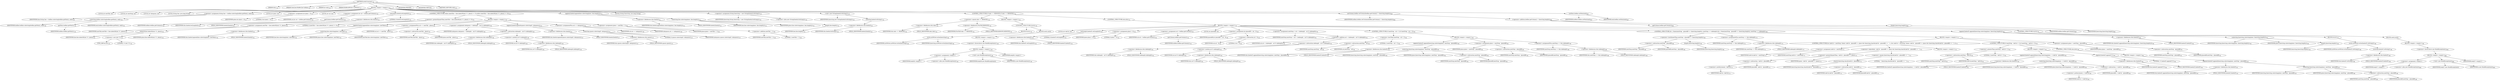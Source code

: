 digraph "notInConstant" {  
"1729" [label = <(METHOD,notInConstant)<SUB>716</SUB>> ]
"1730" [label = <(PARAM,this)<SUB>716</SUB>> ]
"1731" [label = <(PARAM,OneLiner.BufferLine bufline)<SUB>716</SUB>> ]
"1732" [label = <(PARAM,int end)<SUB>716</SUB>> ]
"1733" [label = <(PARAM,BufferedWriter outWriter)<SUB>717</SUB>> ]
"1734" [label = <(BLOCK,&lt;empty&gt;,&lt;empty&gt;)<SUB>718</SUB>> ]
"1735" [label = <(LOCAL,int nextTab: int)> ]
"1736" [label = <(LOCAL,int nextStop: int)> ]
"1737" [label = <(LOCAL,int tabspaces: int)> ]
"1738" [label = <(LOCAL,String line: java.lang.String)> ]
"1739" [label = <(&lt;operator&gt;.assignment,String line = bufline.substring(bufline.getNext(), end))<SUB>726</SUB>> ]
"1740" [label = <(IDENTIFIER,line,String line = bufline.substring(bufline.getNext(), end))<SUB>726</SUB>> ]
"1741" [label = <(substring,bufline.substring(bufline.getNext(), end))<SUB>726</SUB>> ]
"1742" [label = <(IDENTIFIER,bufline,bufline.substring(bufline.getNext(), end))<SUB>726</SUB>> ]
"1743" [label = <(getNext,bufline.getNext())<SUB>726</SUB>> ]
"1744" [label = <(IDENTIFIER,bufline,bufline.getNext())<SUB>726</SUB>> ]
"1745" [label = <(IDENTIFIER,end,bufline.substring(bufline.getNext(), end))<SUB>726</SUB>> ]
"1746" [label = <(LOCAL,int place: int)> ]
"1747" [label = <(&lt;operator&gt;.assignment,int place = 0)<SUB>727</SUB>> ]
"1748" [label = <(IDENTIFIER,place,int place = 0)<SUB>727</SUB>> ]
"1749" [label = <(LITERAL,0,int place = 0)<SUB>727</SUB>> ]
"1750" [label = <(LOCAL,int col: int)> ]
"1751" [label = <(&lt;operator&gt;.assignment,int col = bufline.getColumn())<SUB>728</SUB>> ]
"1752" [label = <(IDENTIFIER,col,int col = bufline.getColumn())<SUB>728</SUB>> ]
"1753" [label = <(getColumn,bufline.getColumn())<SUB>728</SUB>> ]
"1754" [label = <(IDENTIFIER,bufline,bufline.getColumn())<SUB>728</SUB>> ]
"1755" [label = <(setLength,linebuf.setLength(0))<SUB>732</SUB>> ]
"1756" [label = <(&lt;operator&gt;.fieldAccess,this.linebuf)<SUB>732</SUB>> ]
"1757" [label = <(IDENTIFIER,this,linebuf.setLength(0))<SUB>732</SUB>> ]
"1758" [label = <(FIELD_IDENTIFIER,linebuf,linebuf)<SUB>732</SUB>> ]
"1759" [label = <(LITERAL,0,linebuf.setLength(0))<SUB>732</SUB>> ]
"1760" [label = <(CONTROL_STRUCTURE,while ((nextTab = line.indexOf((int) '\t', place)) &gt;= 0),while ((nextTab = line.indexOf((int) '\t', place)) &gt;= 0))<SUB>733</SUB>> ]
"1761" [label = <(&lt;operator&gt;.greaterEqualsThan,(nextTab = line.indexOf((int) '\t', place)) &gt;= 0)<SUB>733</SUB>> ]
"1762" [label = <(&lt;operator&gt;.assignment,nextTab = line.indexOf((int) '\t', place))<SUB>733</SUB>> ]
"1763" [label = <(IDENTIFIER,nextTab,nextTab = line.indexOf((int) '\t', place))<SUB>733</SUB>> ]
"1764" [label = <(indexOf,line.indexOf((int) '\t', place))<SUB>733</SUB>> ]
"1765" [label = <(IDENTIFIER,line,line.indexOf((int) '\t', place))<SUB>733</SUB>> ]
"1766" [label = <(&lt;operator&gt;.cast,(int) '\t')<SUB>733</SUB>> ]
"1767" [label = <(TYPE_REF,int,int)<SUB>733</SUB>> ]
"1768" [label = <(LITERAL,'\t',(int) '\t')<SUB>733</SUB>> ]
"1769" [label = <(IDENTIFIER,place,line.indexOf((int) '\t', place))<SUB>733</SUB>> ]
"1770" [label = <(LITERAL,0,(nextTab = line.indexOf((int) '\t', place)) &gt;= 0)<SUB>733</SUB>> ]
"1771" [label = <(BLOCK,&lt;empty&gt;,&lt;empty&gt;)<SUB>733</SUB>> ]
"1772" [label = <(append,linebuf.append(line.substring(place, nextTab)))<SUB>734</SUB>> ]
"1773" [label = <(&lt;operator&gt;.fieldAccess,this.linebuf)<SUB>734</SUB>> ]
"1774" [label = <(IDENTIFIER,this,linebuf.append(line.substring(place, nextTab)))<SUB>734</SUB>> ]
"1775" [label = <(FIELD_IDENTIFIER,linebuf,linebuf)<SUB>734</SUB>> ]
"1776" [label = <(substring,line.substring(place, nextTab))<SUB>734</SUB>> ]
"1777" [label = <(IDENTIFIER,line,line.substring(place, nextTab))<SUB>734</SUB>> ]
"1778" [label = <(IDENTIFIER,place,line.substring(place, nextTab))<SUB>734</SUB>> ]
"1779" [label = <(IDENTIFIER,nextTab,line.substring(place, nextTab))<SUB>734</SUB>> ]
"1780" [label = <(&lt;operator&gt;.assignmentPlus,col += nextTab - place)<SUB>735</SUB>> ]
"1781" [label = <(IDENTIFIER,col,col += nextTab - place)<SUB>735</SUB>> ]
"1782" [label = <(&lt;operator&gt;.subtraction,nextTab - place)<SUB>735</SUB>> ]
"1783" [label = <(IDENTIFIER,nextTab,nextTab - place)<SUB>735</SUB>> ]
"1784" [label = <(IDENTIFIER,place,nextTab - place)<SUB>735</SUB>> ]
"1785" [label = <(&lt;operator&gt;.assignment,tabspaces = tablength - (col % tablength))<SUB>736</SUB>> ]
"1786" [label = <(IDENTIFIER,tabspaces,tabspaces = tablength - (col % tablength))<SUB>736</SUB>> ]
"1787" [label = <(&lt;operator&gt;.subtraction,tablength - (col % tablength))<SUB>736</SUB>> ]
"1788" [label = <(&lt;operator&gt;.fieldAccess,this.tablength)<SUB>736</SUB>> ]
"1789" [label = <(IDENTIFIER,this,tablength - (col % tablength))<SUB>736</SUB>> ]
"1790" [label = <(FIELD_IDENTIFIER,tablength,tablength)<SUB>736</SUB>> ]
"1791" [label = <(&lt;operator&gt;.modulo,col % tablength)<SUB>736</SUB>> ]
"1792" [label = <(IDENTIFIER,col,col % tablength)<SUB>736</SUB>> ]
"1793" [label = <(&lt;operator&gt;.fieldAccess,this.tablength)<SUB>736</SUB>> ]
"1794" [label = <(IDENTIFIER,this,col % tablength)<SUB>736</SUB>> ]
"1795" [label = <(FIELD_IDENTIFIER,tablength,tablength)<SUB>736</SUB>> ]
"1796" [label = <(append,linebuf.append(spaces.substring(0, tabspaces)))<SUB>737</SUB>> ]
"1797" [label = <(&lt;operator&gt;.fieldAccess,this.linebuf)<SUB>737</SUB>> ]
"1798" [label = <(IDENTIFIER,this,linebuf.append(spaces.substring(0, tabspaces)))<SUB>737</SUB>> ]
"1799" [label = <(FIELD_IDENTIFIER,linebuf,linebuf)<SUB>737</SUB>> ]
"1800" [label = <(substring,spaces.substring(0, tabspaces))<SUB>737</SUB>> ]
"1801" [label = <(&lt;operator&gt;.fieldAccess,this.spaces)<SUB>737</SUB>> ]
"1802" [label = <(IDENTIFIER,this,spaces.substring(0, tabspaces))<SUB>737</SUB>> ]
"1803" [label = <(FIELD_IDENTIFIER,spaces,spaces)<SUB>737</SUB>> ]
"1804" [label = <(LITERAL,0,spaces.substring(0, tabspaces))<SUB>737</SUB>> ]
"1805" [label = <(IDENTIFIER,tabspaces,spaces.substring(0, tabspaces))<SUB>737</SUB>> ]
"1806" [label = <(&lt;operator&gt;.assignmentPlus,col += tabspaces)<SUB>738</SUB>> ]
"1807" [label = <(IDENTIFIER,col,col += tabspaces)<SUB>738</SUB>> ]
"1808" [label = <(IDENTIFIER,tabspaces,col += tabspaces)<SUB>738</SUB>> ]
"1809" [label = <(&lt;operator&gt;.assignment,place = nextTab + 1)<SUB>739</SUB>> ]
"1810" [label = <(IDENTIFIER,place,place = nextTab + 1)<SUB>739</SUB>> ]
"1811" [label = <(&lt;operator&gt;.addition,nextTab + 1)<SUB>739</SUB>> ]
"1812" [label = <(IDENTIFIER,nextTab,nextTab + 1)<SUB>739</SUB>> ]
"1813" [label = <(LITERAL,1,nextTab + 1)<SUB>739</SUB>> ]
"1814" [label = <(append,linebuf.append(line.substring(place, line.length())))<SUB>741</SUB>> ]
"1815" [label = <(&lt;operator&gt;.fieldAccess,this.linebuf)<SUB>741</SUB>> ]
"1816" [label = <(IDENTIFIER,this,linebuf.append(line.substring(place, line.length())))<SUB>741</SUB>> ]
"1817" [label = <(FIELD_IDENTIFIER,linebuf,linebuf)<SUB>741</SUB>> ]
"1818" [label = <(substring,line.substring(place, line.length()))<SUB>741</SUB>> ]
"1819" [label = <(IDENTIFIER,line,line.substring(place, line.length()))<SUB>741</SUB>> ]
"1820" [label = <(IDENTIFIER,place,line.substring(place, line.length()))<SUB>741</SUB>> ]
"1821" [label = <(length,line.length())<SUB>741</SUB>> ]
"1822" [label = <(IDENTIFIER,line,line.length())<SUB>741</SUB>> ]
"49" [label = <(LOCAL,String linestring: java.lang.String)> ]
"1823" [label = <(&lt;operator&gt;.assignment,String linestring = new String(linebuf.toString()))<SUB>743</SUB>> ]
"1824" [label = <(IDENTIFIER,linestring,String linestring = new String(linebuf.toString()))<SUB>743</SUB>> ]
"1825" [label = <(&lt;operator&gt;.alloc,new String(linebuf.toString()))<SUB>743</SUB>> ]
"1826" [label = <(&lt;init&gt;,new String(linebuf.toString()))<SUB>743</SUB>> ]
"48" [label = <(IDENTIFIER,linestring,new String(linebuf.toString()))<SUB>743</SUB>> ]
"1827" [label = <(toString,linebuf.toString())<SUB>743</SUB>> ]
"1828" [label = <(&lt;operator&gt;.fieldAccess,this.linebuf)<SUB>743</SUB>> ]
"1829" [label = <(IDENTIFIER,this,linebuf.toString())<SUB>743</SUB>> ]
"1830" [label = <(FIELD_IDENTIFIER,linebuf,linebuf)<SUB>743</SUB>> ]
"1831" [label = <(CONTROL_STRUCTURE,if (tabs == REMOVE),if (tabs == REMOVE))<SUB>744</SUB>> ]
"1832" [label = <(&lt;operator&gt;.equals,tabs == REMOVE)<SUB>744</SUB>> ]
"1833" [label = <(&lt;operator&gt;.fieldAccess,this.tabs)<SUB>744</SUB>> ]
"1834" [label = <(IDENTIFIER,this,tabs == REMOVE)<SUB>744</SUB>> ]
"1835" [label = <(FIELD_IDENTIFIER,tabs,tabs)<SUB>744</SUB>> ]
"1836" [label = <(&lt;operator&gt;.fieldAccess,FixCRLF.REMOVE)<SUB>744</SUB>> ]
"1837" [label = <(IDENTIFIER,FixCRLF,tabs == REMOVE)<SUB>744</SUB>> ]
"1838" [label = <(FIELD_IDENTIFIER,REMOVE,REMOVE)<SUB>744</SUB>> ]
"1839" [label = <(BLOCK,&lt;empty&gt;,&lt;empty&gt;)<SUB>744</SUB>> ]
"1840" [label = <(CONTROL_STRUCTURE,try,try)<SUB>745</SUB>> ]
"1841" [label = <(BLOCK,try,try)<SUB>745</SUB>> ]
"1842" [label = <(write,outWriter.write(linestring))<SUB>746</SUB>> ]
"1843" [label = <(IDENTIFIER,outWriter,outWriter.write(linestring))<SUB>746</SUB>> ]
"1844" [label = <(IDENTIFIER,linestring,outWriter.write(linestring))<SUB>746</SUB>> ]
"1845" [label = <(BLOCK,catch,catch)> ]
"1846" [label = <(BLOCK,&lt;empty&gt;,&lt;empty&gt;)<SUB>747</SUB>> ]
"1847" [label = <(&lt;operator&gt;.throw,throw new BuildException(e);)<SUB>748</SUB>> ]
"1848" [label = <(BLOCK,&lt;empty&gt;,&lt;empty&gt;)<SUB>748</SUB>> ]
"1849" [label = <(&lt;operator&gt;.assignment,&lt;empty&gt;)> ]
"1850" [label = <(IDENTIFIER,$obj36,&lt;empty&gt;)> ]
"1851" [label = <(&lt;operator&gt;.alloc,new BuildException(e))<SUB>748</SUB>> ]
"1852" [label = <(&lt;init&gt;,new BuildException(e))<SUB>748</SUB>> ]
"1853" [label = <(IDENTIFIER,$obj36,new BuildException(e))> ]
"1854" [label = <(IDENTIFIER,e,new BuildException(e))<SUB>748</SUB>> ]
"1855" [label = <(IDENTIFIER,$obj36,&lt;empty&gt;)> ]
"1856" [label = <(CONTROL_STRUCTURE,else,else)<SUB>751</SUB>> ]
"1857" [label = <(BLOCK,&lt;empty&gt;,&lt;empty&gt;)<SUB>751</SUB>> ]
"1858" [label = <(LOCAL,int tabCol: int)> ]
"1859" [label = <(setLength,linebuf2.setLength(0))<SUB>753</SUB>> ]
"1860" [label = <(&lt;operator&gt;.fieldAccess,this.linebuf2)<SUB>753</SUB>> ]
"1861" [label = <(IDENTIFIER,this,linebuf2.setLength(0))<SUB>753</SUB>> ]
"1862" [label = <(FIELD_IDENTIFIER,linebuf2,linebuf2)<SUB>753</SUB>> ]
"1863" [label = <(LITERAL,0,linebuf2.setLength(0))<SUB>753</SUB>> ]
"1864" [label = <(&lt;operator&gt;.assignment,place = 0)<SUB>754</SUB>> ]
"1865" [label = <(IDENTIFIER,place,place = 0)<SUB>754</SUB>> ]
"1866" [label = <(LITERAL,0,place = 0)<SUB>754</SUB>> ]
"1867" [label = <(&lt;operator&gt;.assignment,col = bufline.getColumn())<SUB>755</SUB>> ]
"1868" [label = <(IDENTIFIER,col,col = bufline.getColumn())<SUB>755</SUB>> ]
"1869" [label = <(getColumn,bufline.getColumn())<SUB>755</SUB>> ]
"1870" [label = <(IDENTIFIER,bufline,bufline.getColumn())<SUB>755</SUB>> ]
"1871" [label = <(LOCAL,int placediff: int)> ]
"1872" [label = <(&lt;operator&gt;.assignment,int placediff = col - 0)<SUB>756</SUB>> ]
"1873" [label = <(IDENTIFIER,placediff,int placediff = col - 0)<SUB>756</SUB>> ]
"1874" [label = <(&lt;operator&gt;.subtraction,col - 0)<SUB>756</SUB>> ]
"1875" [label = <(IDENTIFIER,col,col - 0)<SUB>756</SUB>> ]
"1876" [label = <(LITERAL,0,col - 0)<SUB>756</SUB>> ]
"1877" [label = <(&lt;operator&gt;.assignment,nextStop = col + (tablength - col % tablength))<SUB>761</SUB>> ]
"1878" [label = <(IDENTIFIER,nextStop,nextStop = col + (tablength - col % tablength))<SUB>761</SUB>> ]
"1879" [label = <(&lt;operator&gt;.addition,col + (tablength - col % tablength))<SUB>761</SUB>> ]
"1880" [label = <(IDENTIFIER,col,col + (tablength - col % tablength))<SUB>761</SUB>> ]
"1881" [label = <(&lt;operator&gt;.subtraction,tablength - col % tablength)<SUB>761</SUB>> ]
"1882" [label = <(&lt;operator&gt;.fieldAccess,this.tablength)<SUB>761</SUB>> ]
"1883" [label = <(IDENTIFIER,this,tablength - col % tablength)<SUB>761</SUB>> ]
"1884" [label = <(FIELD_IDENTIFIER,tablength,tablength)<SUB>761</SUB>> ]
"1885" [label = <(&lt;operator&gt;.modulo,col % tablength)<SUB>761</SUB>> ]
"1886" [label = <(IDENTIFIER,col,col % tablength)<SUB>761</SUB>> ]
"1887" [label = <(&lt;operator&gt;.fieldAccess,this.tablength)<SUB>761</SUB>> ]
"1888" [label = <(IDENTIFIER,this,col % tablength)<SUB>761</SUB>> ]
"1889" [label = <(FIELD_IDENTIFIER,tablength,tablength)<SUB>761</SUB>> ]
"1890" [label = <(CONTROL_STRUCTURE,if (nextStop - col &lt; 2),if (nextStop - col &lt; 2))<SUB>762</SUB>> ]
"1891" [label = <(&lt;operator&gt;.lessThan,nextStop - col &lt; 2)<SUB>762</SUB>> ]
"1892" [label = <(&lt;operator&gt;.subtraction,nextStop - col)<SUB>762</SUB>> ]
"1893" [label = <(IDENTIFIER,nextStop,nextStop - col)<SUB>762</SUB>> ]
"1894" [label = <(IDENTIFIER,col,nextStop - col)<SUB>762</SUB>> ]
"1895" [label = <(LITERAL,2,nextStop - col &lt; 2)<SUB>762</SUB>> ]
"1896" [label = <(BLOCK,&lt;empty&gt;,&lt;empty&gt;)<SUB>762</SUB>> ]
"1897" [label = <(append,linebuf2.append(linestring.substring(place, nextStop - placediff)))<SUB>763</SUB>> ]
"1898" [label = <(&lt;operator&gt;.fieldAccess,this.linebuf2)<SUB>763</SUB>> ]
"1899" [label = <(IDENTIFIER,this,linebuf2.append(linestring.substring(place, nextStop - placediff)))<SUB>763</SUB>> ]
"1900" [label = <(FIELD_IDENTIFIER,linebuf2,linebuf2)<SUB>763</SUB>> ]
"1901" [label = <(substring,linestring.substring(place, nextStop - placediff))<SUB>763</SUB>> ]
"1902" [label = <(IDENTIFIER,linestring,linestring.substring(place, nextStop - placediff))<SUB>763</SUB>> ]
"1903" [label = <(IDENTIFIER,place,linestring.substring(place, nextStop - placediff))<SUB>764</SUB>> ]
"1904" [label = <(&lt;operator&gt;.subtraction,nextStop - placediff)<SUB>764</SUB>> ]
"1905" [label = <(IDENTIFIER,nextStop,nextStop - placediff)<SUB>764</SUB>> ]
"1906" [label = <(IDENTIFIER,placediff,nextStop - placediff)<SUB>764</SUB>> ]
"1907" [label = <(&lt;operator&gt;.assignment,place = nextStop - placediff)<SUB>765</SUB>> ]
"1908" [label = <(IDENTIFIER,place,place = nextStop - placediff)<SUB>765</SUB>> ]
"1909" [label = <(&lt;operator&gt;.subtraction,nextStop - placediff)<SUB>765</SUB>> ]
"1910" [label = <(IDENTIFIER,nextStop,nextStop - placediff)<SUB>765</SUB>> ]
"1911" [label = <(IDENTIFIER,placediff,nextStop - placediff)<SUB>765</SUB>> ]
"1912" [label = <(&lt;operator&gt;.assignmentPlus,nextStop += this.tablength)<SUB>766</SUB>> ]
"1913" [label = <(IDENTIFIER,nextStop,nextStop += this.tablength)<SUB>766</SUB>> ]
"1914" [label = <(&lt;operator&gt;.fieldAccess,this.tablength)<SUB>766</SUB>> ]
"1915" [label = <(IDENTIFIER,this,nextStop += this.tablength)<SUB>766</SUB>> ]
"1916" [label = <(FIELD_IDENTIFIER,tablength,tablength)<SUB>766</SUB>> ]
"1917" [label = <(CONTROL_STRUCTURE,for (; Some(nextStop - placediff &lt;= linestring.length()); nextStop += tablength),for (; Some(nextStop - placediff &lt;= linestring.length()); nextStop += tablength))<SUB>769</SUB>> ]
"1918" [label = <(&lt;operator&gt;.lessEqualsThan,nextStop - placediff &lt;= linestring.length())<SUB>769</SUB>> ]
"1919" [label = <(&lt;operator&gt;.subtraction,nextStop - placediff)<SUB>769</SUB>> ]
"1920" [label = <(IDENTIFIER,nextStop,nextStop - placediff)<SUB>769</SUB>> ]
"1921" [label = <(IDENTIFIER,placediff,nextStop - placediff)<SUB>769</SUB>> ]
"1922" [label = <(length,linestring.length())<SUB>769</SUB>> ]
"1923" [label = <(IDENTIFIER,linestring,linestring.length())<SUB>769</SUB>> ]
"1924" [label = <(&lt;operator&gt;.assignmentPlus,nextStop += this.tablength)<SUB>770</SUB>> ]
"1925" [label = <(IDENTIFIER,nextStop,nextStop += this.tablength)<SUB>770</SUB>> ]
"1926" [label = <(&lt;operator&gt;.fieldAccess,this.tablength)<SUB>770</SUB>> ]
"1927" [label = <(IDENTIFIER,this,nextStop += this.tablength)<SUB>770</SUB>> ]
"1928" [label = <(FIELD_IDENTIFIER,tablength,tablength)<SUB>770</SUB>> ]
"1929" [label = <(BLOCK,&lt;empty&gt;,&lt;empty&gt;)<SUB>771</SUB>> ]
"1930" [label = <(CONTROL_STRUCTURE,for (tabCol = nextStop; Some(--tabCol - placediff &gt;= place &amp;&amp; linestring.charAt(tabCol - placediff) == ' '); ),for (tabCol = nextStop; Some(--tabCol - placediff &gt;= place &amp;&amp; linestring.charAt(tabCol - placediff) == ' '); ))<SUB>772</SUB>> ]
"1931" [label = <(&lt;operator&gt;.assignment,tabCol = nextStop)<SUB>772</SUB>> ]
"1932" [label = <(IDENTIFIER,tabCol,tabCol = nextStop)<SUB>772</SUB>> ]
"1933" [label = <(IDENTIFIER,nextStop,tabCol = nextStop)<SUB>772</SUB>> ]
"1934" [label = <(&lt;operator&gt;.logicalAnd,--tabCol - placediff &gt;= place &amp;&amp; linestring.charAt(tabCol - placediff) == ' ')<SUB>773</SUB>> ]
"1935" [label = <(&lt;operator&gt;.greaterEqualsThan,--tabCol - placediff &gt;= place)<SUB>773</SUB>> ]
"1936" [label = <(&lt;operator&gt;.subtraction,--tabCol - placediff)<SUB>773</SUB>> ]
"1937" [label = <(&lt;operator&gt;.preDecrement,--tabCol)<SUB>773</SUB>> ]
"1938" [label = <(IDENTIFIER,tabCol,--tabCol)<SUB>773</SUB>> ]
"1939" [label = <(IDENTIFIER,placediff,--tabCol - placediff)<SUB>773</SUB>> ]
"1940" [label = <(IDENTIFIER,place,--tabCol - placediff &gt;= place)<SUB>773</SUB>> ]
"1941" [label = <(&lt;operator&gt;.equals,linestring.charAt(tabCol - placediff) == ' ')<SUB>774</SUB>> ]
"1942" [label = <(charAt,linestring.charAt(tabCol - placediff))<SUB>774</SUB>> ]
"1943" [label = <(IDENTIFIER,linestring,linestring.charAt(tabCol - placediff))<SUB>774</SUB>> ]
"1944" [label = <(&lt;operator&gt;.subtraction,tabCol - placediff)<SUB>774</SUB>> ]
"1945" [label = <(IDENTIFIER,tabCol,tabCol - placediff)<SUB>774</SUB>> ]
"1946" [label = <(IDENTIFIER,placediff,tabCol - placediff)<SUB>774</SUB>> ]
"1947" [label = <(LITERAL,' ',linestring.charAt(tabCol - placediff) == ' ')<SUB>774</SUB>> ]
"1948" [label = <(BLOCK,&lt;empty&gt;,&lt;empty&gt;)<SUB>776</SUB>> ]
"1949" [label = <(CONTROL_STRUCTURE,if (nextStop - tabCol &gt; 2),if (nextStop - tabCol &gt; 2))<SUB>781</SUB>> ]
"1950" [label = <(&lt;operator&gt;.greaterThan,nextStop - tabCol &gt; 2)<SUB>781</SUB>> ]
"1951" [label = <(&lt;operator&gt;.subtraction,nextStop - tabCol)<SUB>781</SUB>> ]
"1952" [label = <(IDENTIFIER,nextStop,nextStop - tabCol)<SUB>781</SUB>> ]
"1953" [label = <(IDENTIFIER,tabCol,nextStop - tabCol)<SUB>781</SUB>> ]
"1954" [label = <(LITERAL,2,nextStop - tabCol &gt; 2)<SUB>781</SUB>> ]
"1955" [label = <(BLOCK,&lt;empty&gt;,&lt;empty&gt;)<SUB>781</SUB>> ]
"1956" [label = <(append,linebuf2.append(linestring.substring(place, ++tabCol - placediff)))<SUB>782</SUB>> ]
"1957" [label = <(&lt;operator&gt;.fieldAccess,this.linebuf2)<SUB>782</SUB>> ]
"1958" [label = <(IDENTIFIER,this,linebuf2.append(linestring.substring(place, ++tabCol - placediff)))<SUB>782</SUB>> ]
"1959" [label = <(FIELD_IDENTIFIER,linebuf2,linebuf2)<SUB>782</SUB>> ]
"1960" [label = <(substring,linestring.substring(place, ++tabCol - placediff))<SUB>782</SUB>> ]
"1961" [label = <(IDENTIFIER,linestring,linestring.substring(place, ++tabCol - placediff))<SUB>782</SUB>> ]
"1962" [label = <(IDENTIFIER,place,linestring.substring(place, ++tabCol - placediff))<SUB>783</SUB>> ]
"1963" [label = <(&lt;operator&gt;.subtraction,++tabCol - placediff)<SUB>783</SUB>> ]
"1964" [label = <(&lt;operator&gt;.preIncrement,++tabCol)<SUB>783</SUB>> ]
"1965" [label = <(IDENTIFIER,tabCol,++tabCol)<SUB>783</SUB>> ]
"1966" [label = <(IDENTIFIER,placediff,++tabCol - placediff)<SUB>783</SUB>> ]
"1967" [label = <(append,linebuf2.append('\t'))<SUB>784</SUB>> ]
"1968" [label = <(&lt;operator&gt;.fieldAccess,this.linebuf2)<SUB>784</SUB>> ]
"1969" [label = <(IDENTIFIER,this,linebuf2.append('\t'))<SUB>784</SUB>> ]
"1970" [label = <(FIELD_IDENTIFIER,linebuf2,linebuf2)<SUB>784</SUB>> ]
"1971" [label = <(LITERAL,'\t',linebuf2.append('\t'))<SUB>784</SUB>> ]
"1972" [label = <(CONTROL_STRUCTURE,else,else)<SUB>786</SUB>> ]
"1973" [label = <(BLOCK,&lt;empty&gt;,&lt;empty&gt;)<SUB>786</SUB>> ]
"1974" [label = <(append,linebuf2.append(linestring.substring(place, nextStop - placediff)))<SUB>787</SUB>> ]
"1975" [label = <(&lt;operator&gt;.fieldAccess,this.linebuf2)<SUB>787</SUB>> ]
"1976" [label = <(IDENTIFIER,this,linebuf2.append(linestring.substring(place, nextStop - placediff)))<SUB>787</SUB>> ]
"1977" [label = <(FIELD_IDENTIFIER,linebuf2,linebuf2)<SUB>787</SUB>> ]
"1978" [label = <(substring,linestring.substring(place, nextStop - placediff))<SUB>787</SUB>> ]
"1979" [label = <(IDENTIFIER,linestring,linestring.substring(place, nextStop - placediff))<SUB>787</SUB>> ]
"1980" [label = <(IDENTIFIER,place,linestring.substring(place, nextStop - placediff))<SUB>788</SUB>> ]
"1981" [label = <(&lt;operator&gt;.subtraction,nextStop - placediff)<SUB>788</SUB>> ]
"1982" [label = <(IDENTIFIER,nextStop,nextStop - placediff)<SUB>788</SUB>> ]
"1983" [label = <(IDENTIFIER,placediff,nextStop - placediff)<SUB>788</SUB>> ]
"1984" [label = <(&lt;operator&gt;.assignment,place = nextStop - placediff)<SUB>791</SUB>> ]
"1985" [label = <(IDENTIFIER,place,place = nextStop - placediff)<SUB>791</SUB>> ]
"1986" [label = <(&lt;operator&gt;.subtraction,nextStop - placediff)<SUB>791</SUB>> ]
"1987" [label = <(IDENTIFIER,nextStop,nextStop - placediff)<SUB>791</SUB>> ]
"1988" [label = <(IDENTIFIER,placediff,nextStop - placediff)<SUB>791</SUB>> ]
"1989" [label = <(append,linebuf2.append(linestring.substring(place, linestring.length())))<SUB>795</SUB>> ]
"1990" [label = <(&lt;operator&gt;.fieldAccess,this.linebuf2)<SUB>795</SUB>> ]
"1991" [label = <(IDENTIFIER,this,linebuf2.append(linestring.substring(place, linestring.length())))<SUB>795</SUB>> ]
"1992" [label = <(FIELD_IDENTIFIER,linebuf2,linebuf2)<SUB>795</SUB>> ]
"1993" [label = <(substring,linestring.substring(place, linestring.length()))<SUB>795</SUB>> ]
"1994" [label = <(IDENTIFIER,linestring,linestring.substring(place, linestring.length()))<SUB>795</SUB>> ]
"1995" [label = <(IDENTIFIER,place,linestring.substring(place, linestring.length()))<SUB>795</SUB>> ]
"1996" [label = <(length,linestring.length())<SUB>795</SUB>> ]
"1997" [label = <(IDENTIFIER,linestring,linestring.length())<SUB>795</SUB>> ]
"1998" [label = <(CONTROL_STRUCTURE,try,try)<SUB>797</SUB>> ]
"1999" [label = <(BLOCK,try,try)<SUB>797</SUB>> ]
"2000" [label = <(write,outWriter.write(linebuf2.toString()))<SUB>798</SUB>> ]
"2001" [label = <(IDENTIFIER,outWriter,outWriter.write(linebuf2.toString()))<SUB>798</SUB>> ]
"2002" [label = <(toString,linebuf2.toString())<SUB>798</SUB>> ]
"2003" [label = <(&lt;operator&gt;.fieldAccess,this.linebuf2)<SUB>798</SUB>> ]
"2004" [label = <(IDENTIFIER,this,linebuf2.toString())<SUB>798</SUB>> ]
"2005" [label = <(FIELD_IDENTIFIER,linebuf2,linebuf2)<SUB>798</SUB>> ]
"2006" [label = <(BLOCK,catch,catch)> ]
"2007" [label = <(BLOCK,&lt;empty&gt;,&lt;empty&gt;)<SUB>799</SUB>> ]
"2008" [label = <(&lt;operator&gt;.throw,throw new BuildException(e);)<SUB>800</SUB>> ]
"2009" [label = <(BLOCK,&lt;empty&gt;,&lt;empty&gt;)<SUB>800</SUB>> ]
"2010" [label = <(&lt;operator&gt;.assignment,&lt;empty&gt;)> ]
"2011" [label = <(IDENTIFIER,$obj37,&lt;empty&gt;)> ]
"2012" [label = <(&lt;operator&gt;.alloc,new BuildException(e))<SUB>800</SUB>> ]
"2013" [label = <(&lt;init&gt;,new BuildException(e))<SUB>800</SUB>> ]
"2014" [label = <(IDENTIFIER,$obj37,new BuildException(e))> ]
"2015" [label = <(IDENTIFIER,e,new BuildException(e))<SUB>800</SUB>> ]
"2016" [label = <(IDENTIFIER,$obj37,&lt;empty&gt;)> ]
"2017" [label = <(setColumn,bufline.setColumn(bufline.getColumn() + linestring.length()))<SUB>806</SUB>> ]
"2018" [label = <(IDENTIFIER,bufline,bufline.setColumn(bufline.getColumn() + linestring.length()))<SUB>806</SUB>> ]
"2019" [label = <(&lt;operator&gt;.addition,bufline.getColumn() + linestring.length())<SUB>806</SUB>> ]
"2020" [label = <(getColumn,bufline.getColumn())<SUB>806</SUB>> ]
"2021" [label = <(IDENTIFIER,bufline,bufline.getColumn())<SUB>806</SUB>> ]
"2022" [label = <(length,linestring.length())<SUB>806</SUB>> ]
"2023" [label = <(IDENTIFIER,linestring,linestring.length())<SUB>806</SUB>> ]
"2024" [label = <(setNext,bufline.setNext(end))<SUB>807</SUB>> ]
"2025" [label = <(IDENTIFIER,bufline,bufline.setNext(end))<SUB>807</SUB>> ]
"2026" [label = <(IDENTIFIER,end,bufline.setNext(end))<SUB>807</SUB>> ]
"2027" [label = <(MODIFIER,PRIVATE)> ]
"2028" [label = <(MODIFIER,VIRTUAL)> ]
"2029" [label = <(METHOD_RETURN,void)<SUB>716</SUB>> ]
  "1729" -> "1730" 
  "1729" -> "1731" 
  "1729" -> "1732" 
  "1729" -> "1733" 
  "1729" -> "1734" 
  "1729" -> "2027" 
  "1729" -> "2028" 
  "1729" -> "2029" 
  "1734" -> "1735" 
  "1734" -> "1736" 
  "1734" -> "1737" 
  "1734" -> "1738" 
  "1734" -> "1739" 
  "1734" -> "1746" 
  "1734" -> "1747" 
  "1734" -> "1750" 
  "1734" -> "1751" 
  "1734" -> "1755" 
  "1734" -> "1760" 
  "1734" -> "1814" 
  "1734" -> "49" 
  "1734" -> "1823" 
  "1734" -> "1826" 
  "1734" -> "1831" 
  "1734" -> "2017" 
  "1734" -> "2024" 
  "1739" -> "1740" 
  "1739" -> "1741" 
  "1741" -> "1742" 
  "1741" -> "1743" 
  "1741" -> "1745" 
  "1743" -> "1744" 
  "1747" -> "1748" 
  "1747" -> "1749" 
  "1751" -> "1752" 
  "1751" -> "1753" 
  "1753" -> "1754" 
  "1755" -> "1756" 
  "1755" -> "1759" 
  "1756" -> "1757" 
  "1756" -> "1758" 
  "1760" -> "1761" 
  "1760" -> "1771" 
  "1761" -> "1762" 
  "1761" -> "1770" 
  "1762" -> "1763" 
  "1762" -> "1764" 
  "1764" -> "1765" 
  "1764" -> "1766" 
  "1764" -> "1769" 
  "1766" -> "1767" 
  "1766" -> "1768" 
  "1771" -> "1772" 
  "1771" -> "1780" 
  "1771" -> "1785" 
  "1771" -> "1796" 
  "1771" -> "1806" 
  "1771" -> "1809" 
  "1772" -> "1773" 
  "1772" -> "1776" 
  "1773" -> "1774" 
  "1773" -> "1775" 
  "1776" -> "1777" 
  "1776" -> "1778" 
  "1776" -> "1779" 
  "1780" -> "1781" 
  "1780" -> "1782" 
  "1782" -> "1783" 
  "1782" -> "1784" 
  "1785" -> "1786" 
  "1785" -> "1787" 
  "1787" -> "1788" 
  "1787" -> "1791" 
  "1788" -> "1789" 
  "1788" -> "1790" 
  "1791" -> "1792" 
  "1791" -> "1793" 
  "1793" -> "1794" 
  "1793" -> "1795" 
  "1796" -> "1797" 
  "1796" -> "1800" 
  "1797" -> "1798" 
  "1797" -> "1799" 
  "1800" -> "1801" 
  "1800" -> "1804" 
  "1800" -> "1805" 
  "1801" -> "1802" 
  "1801" -> "1803" 
  "1806" -> "1807" 
  "1806" -> "1808" 
  "1809" -> "1810" 
  "1809" -> "1811" 
  "1811" -> "1812" 
  "1811" -> "1813" 
  "1814" -> "1815" 
  "1814" -> "1818" 
  "1815" -> "1816" 
  "1815" -> "1817" 
  "1818" -> "1819" 
  "1818" -> "1820" 
  "1818" -> "1821" 
  "1821" -> "1822" 
  "1823" -> "1824" 
  "1823" -> "1825" 
  "1826" -> "48" 
  "1826" -> "1827" 
  "1827" -> "1828" 
  "1828" -> "1829" 
  "1828" -> "1830" 
  "1831" -> "1832" 
  "1831" -> "1839" 
  "1831" -> "1856" 
  "1832" -> "1833" 
  "1832" -> "1836" 
  "1833" -> "1834" 
  "1833" -> "1835" 
  "1836" -> "1837" 
  "1836" -> "1838" 
  "1839" -> "1840" 
  "1840" -> "1841" 
  "1840" -> "1845" 
  "1841" -> "1842" 
  "1842" -> "1843" 
  "1842" -> "1844" 
  "1845" -> "1846" 
  "1846" -> "1847" 
  "1847" -> "1848" 
  "1848" -> "1849" 
  "1848" -> "1852" 
  "1848" -> "1855" 
  "1849" -> "1850" 
  "1849" -> "1851" 
  "1852" -> "1853" 
  "1852" -> "1854" 
  "1856" -> "1857" 
  "1857" -> "1858" 
  "1857" -> "1859" 
  "1857" -> "1864" 
  "1857" -> "1867" 
  "1857" -> "1871" 
  "1857" -> "1872" 
  "1857" -> "1877" 
  "1857" -> "1890" 
  "1857" -> "1917" 
  "1857" -> "1989" 
  "1857" -> "1998" 
  "1859" -> "1860" 
  "1859" -> "1863" 
  "1860" -> "1861" 
  "1860" -> "1862" 
  "1864" -> "1865" 
  "1864" -> "1866" 
  "1867" -> "1868" 
  "1867" -> "1869" 
  "1869" -> "1870" 
  "1872" -> "1873" 
  "1872" -> "1874" 
  "1874" -> "1875" 
  "1874" -> "1876" 
  "1877" -> "1878" 
  "1877" -> "1879" 
  "1879" -> "1880" 
  "1879" -> "1881" 
  "1881" -> "1882" 
  "1881" -> "1885" 
  "1882" -> "1883" 
  "1882" -> "1884" 
  "1885" -> "1886" 
  "1885" -> "1887" 
  "1887" -> "1888" 
  "1887" -> "1889" 
  "1890" -> "1891" 
  "1890" -> "1896" 
  "1891" -> "1892" 
  "1891" -> "1895" 
  "1892" -> "1893" 
  "1892" -> "1894" 
  "1896" -> "1897" 
  "1896" -> "1907" 
  "1896" -> "1912" 
  "1897" -> "1898" 
  "1897" -> "1901" 
  "1898" -> "1899" 
  "1898" -> "1900" 
  "1901" -> "1902" 
  "1901" -> "1903" 
  "1901" -> "1904" 
  "1904" -> "1905" 
  "1904" -> "1906" 
  "1907" -> "1908" 
  "1907" -> "1909" 
  "1909" -> "1910" 
  "1909" -> "1911" 
  "1912" -> "1913" 
  "1912" -> "1914" 
  "1914" -> "1915" 
  "1914" -> "1916" 
  "1917" -> "1918" 
  "1917" -> "1924" 
  "1917" -> "1929" 
  "1918" -> "1919" 
  "1918" -> "1922" 
  "1919" -> "1920" 
  "1919" -> "1921" 
  "1922" -> "1923" 
  "1924" -> "1925" 
  "1924" -> "1926" 
  "1926" -> "1927" 
  "1926" -> "1928" 
  "1929" -> "1930" 
  "1929" -> "1949" 
  "1929" -> "1984" 
  "1930" -> "1931" 
  "1930" -> "1934" 
  "1930" -> "1948" 
  "1931" -> "1932" 
  "1931" -> "1933" 
  "1934" -> "1935" 
  "1934" -> "1941" 
  "1935" -> "1936" 
  "1935" -> "1940" 
  "1936" -> "1937" 
  "1936" -> "1939" 
  "1937" -> "1938" 
  "1941" -> "1942" 
  "1941" -> "1947" 
  "1942" -> "1943" 
  "1942" -> "1944" 
  "1944" -> "1945" 
  "1944" -> "1946" 
  "1949" -> "1950" 
  "1949" -> "1955" 
  "1949" -> "1972" 
  "1950" -> "1951" 
  "1950" -> "1954" 
  "1951" -> "1952" 
  "1951" -> "1953" 
  "1955" -> "1956" 
  "1955" -> "1967" 
  "1956" -> "1957" 
  "1956" -> "1960" 
  "1957" -> "1958" 
  "1957" -> "1959" 
  "1960" -> "1961" 
  "1960" -> "1962" 
  "1960" -> "1963" 
  "1963" -> "1964" 
  "1963" -> "1966" 
  "1964" -> "1965" 
  "1967" -> "1968" 
  "1967" -> "1971" 
  "1968" -> "1969" 
  "1968" -> "1970" 
  "1972" -> "1973" 
  "1973" -> "1974" 
  "1974" -> "1975" 
  "1974" -> "1978" 
  "1975" -> "1976" 
  "1975" -> "1977" 
  "1978" -> "1979" 
  "1978" -> "1980" 
  "1978" -> "1981" 
  "1981" -> "1982" 
  "1981" -> "1983" 
  "1984" -> "1985" 
  "1984" -> "1986" 
  "1986" -> "1987" 
  "1986" -> "1988" 
  "1989" -> "1990" 
  "1989" -> "1993" 
  "1990" -> "1991" 
  "1990" -> "1992" 
  "1993" -> "1994" 
  "1993" -> "1995" 
  "1993" -> "1996" 
  "1996" -> "1997" 
  "1998" -> "1999" 
  "1998" -> "2006" 
  "1999" -> "2000" 
  "2000" -> "2001" 
  "2000" -> "2002" 
  "2002" -> "2003" 
  "2003" -> "2004" 
  "2003" -> "2005" 
  "2006" -> "2007" 
  "2007" -> "2008" 
  "2008" -> "2009" 
  "2009" -> "2010" 
  "2009" -> "2013" 
  "2009" -> "2016" 
  "2010" -> "2011" 
  "2010" -> "2012" 
  "2013" -> "2014" 
  "2013" -> "2015" 
  "2017" -> "2018" 
  "2017" -> "2019" 
  "2019" -> "2020" 
  "2019" -> "2022" 
  "2020" -> "2021" 
  "2022" -> "2023" 
  "2024" -> "2025" 
  "2024" -> "2026" 
}
